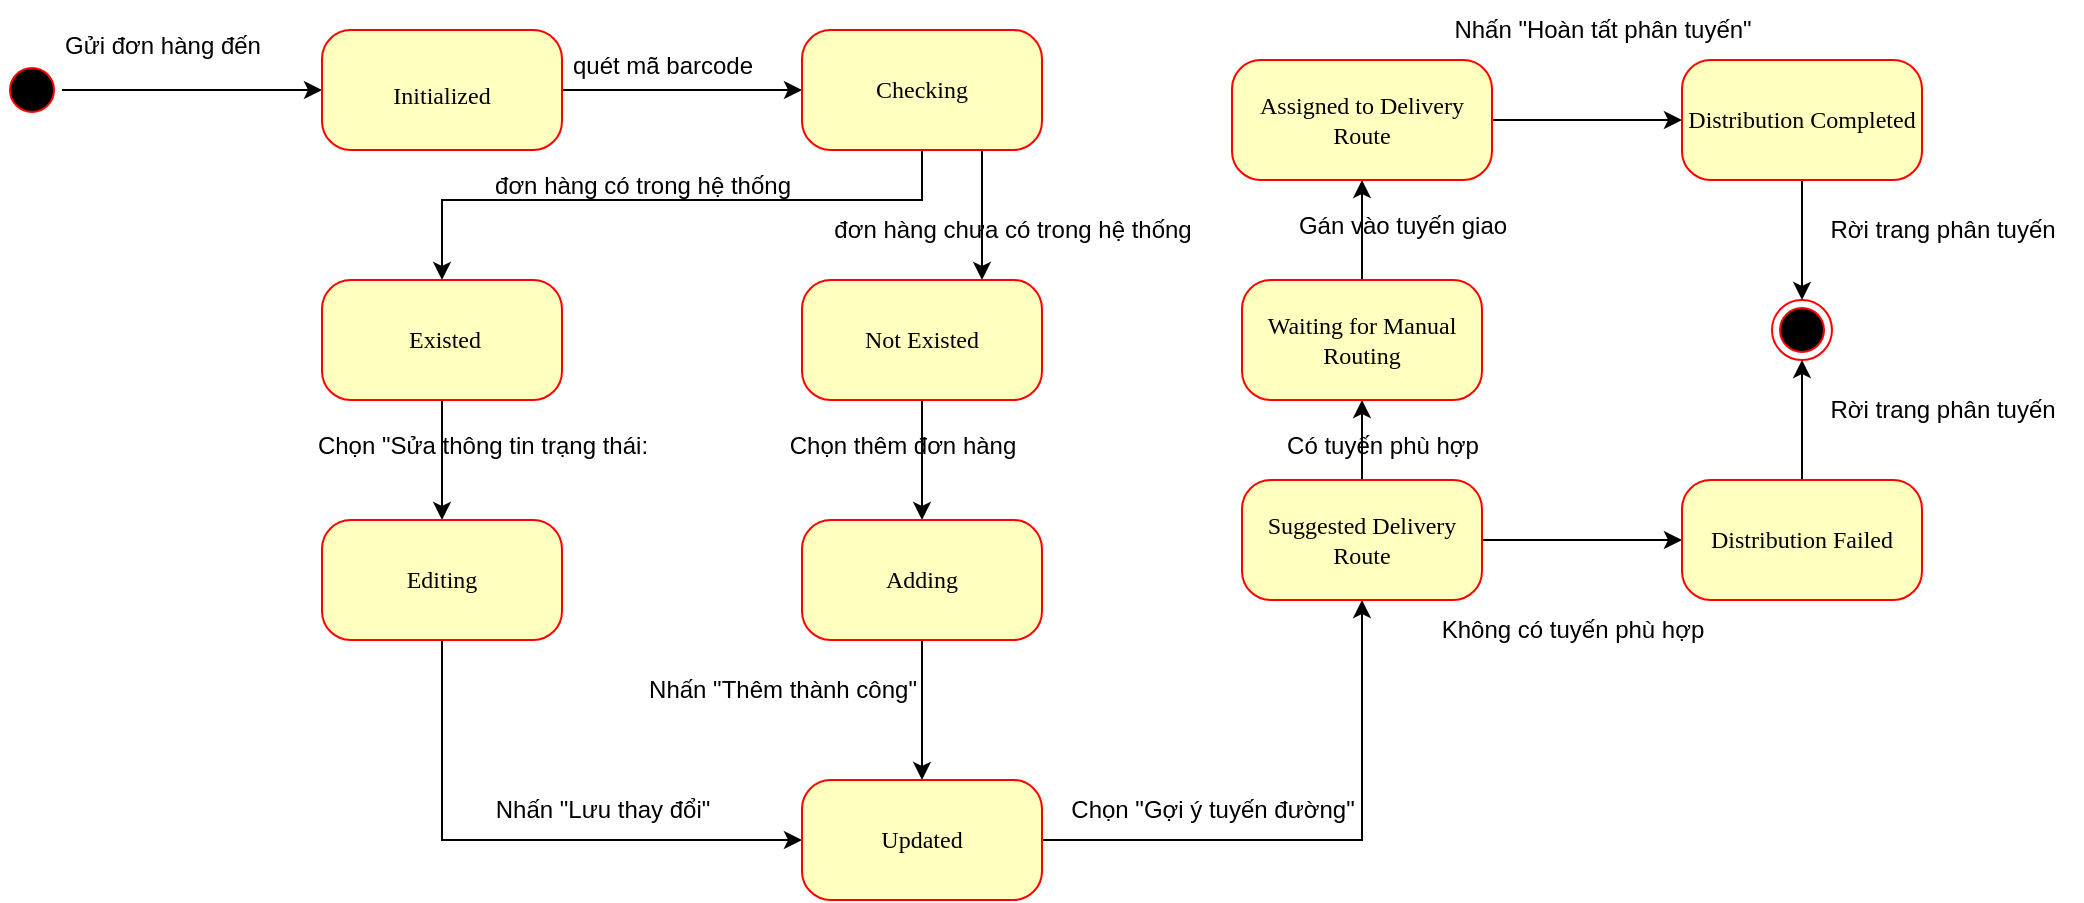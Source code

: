 <mxfile version="27.0.9">
  <diagram name="Page-1" id="58cdce13-f638-feb5-8d6f-7d28b1aa9fa0">
    <mxGraphModel grid="1" page="1" gridSize="10" guides="1" tooltips="1" connect="1" arrows="1" fold="1" pageScale="1" pageWidth="1100" pageHeight="850" background="none" math="0" shadow="0">
      <root>
        <mxCell id="0" />
        <mxCell id="1" parent="0" />
        <mxCell id="jCwtEKRIqpZGqPLr1w9s-43" style="edgeStyle=orthogonalEdgeStyle;rounded=0;orthogonalLoop=1;jettySize=auto;html=1;entryX=0;entryY=0.5;entryDx=0;entryDy=0;" edge="1" parent="1" source="jCwtEKRIqpZGqPLr1w9s-1" target="jCwtEKRIqpZGqPLr1w9s-3">
          <mxGeometry relative="1" as="geometry" />
        </mxCell>
        <mxCell id="jCwtEKRIqpZGqPLr1w9s-1" value="" style="ellipse;html=1;shape=startState;fillColor=#000000;strokeColor=#ff0000;rounded=1;shadow=0;comic=0;labelBackgroundColor=none;fontFamily=Verdana;fontSize=12;fontColor=#000000;align=center;direction=south;" vertex="1" parent="1">
          <mxGeometry x="130" y="50" width="30" height="30" as="geometry" />
        </mxCell>
        <mxCell id="jCwtEKRIqpZGqPLr1w9s-45" style="edgeStyle=orthogonalEdgeStyle;rounded=0;orthogonalLoop=1;jettySize=auto;html=1;entryX=0;entryY=0.5;entryDx=0;entryDy=0;" edge="1" parent="1" source="jCwtEKRIqpZGqPLr1w9s-3" target="jCwtEKRIqpZGqPLr1w9s-10">
          <mxGeometry relative="1" as="geometry" />
        </mxCell>
        <mxCell id="jCwtEKRIqpZGqPLr1w9s-3" value="&lt;table&gt;&lt;tbody&gt;&lt;tr&gt;&lt;td data-end=&quot;425&quot; data-start=&quot;384&quot; data-col-size=&quot;sm&quot;&gt;&lt;strong data-end=&quot;398&quot; data-start=&quot;386&quot;&gt;&lt;/strong&gt;&lt;/td&gt;&lt;/tr&gt;&lt;/tbody&gt;&lt;/table&gt;&lt;table&gt;&lt;tbody&gt;&lt;tr&gt;&lt;td data-end=&quot;468&quot; data-start=&quot;425&quot; data-col-size=&quot;sm&quot;&gt;&lt;span data-end=&quot;442&quot; data-start=&quot;427&quot;&gt;Initialized&lt;/span&gt;&lt;/td&gt;&lt;/tr&gt;&lt;/tbody&gt;&lt;/table&gt;" style="rounded=1;whiteSpace=wrap;html=1;arcSize=24;fillColor=#ffffc0;strokeColor=#ff0000;shadow=0;comic=0;labelBackgroundColor=none;fontFamily=Verdana;fontSize=12;fontColor=#000000;align=center;" vertex="1" parent="1">
          <mxGeometry x="290" y="35" width="120" height="60" as="geometry" />
        </mxCell>
        <mxCell id="jCwtEKRIqpZGqPLr1w9s-49" style="edgeStyle=orthogonalEdgeStyle;rounded=0;orthogonalLoop=1;jettySize=auto;html=1;entryX=0.5;entryY=0;entryDx=0;entryDy=0;" edge="1" parent="1" source="jCwtEKRIqpZGqPLr1w9s-4" target="jCwtEKRIqpZGqPLr1w9s-29">
          <mxGeometry relative="1" as="geometry" />
        </mxCell>
        <mxCell id="jCwtEKRIqpZGqPLr1w9s-4" value="&amp;nbsp;Existed" style="rounded=1;whiteSpace=wrap;html=1;arcSize=24;fillColor=#ffffc0;strokeColor=#ff0000;shadow=0;comic=0;labelBackgroundColor=none;fontFamily=Verdana;fontSize=12;fontColor=#000000;align=center;" vertex="1" parent="1">
          <mxGeometry x="290" y="160" width="120" height="60" as="geometry" />
        </mxCell>
        <mxCell id="jCwtEKRIqpZGqPLr1w9s-50" value="" style="edgeStyle=orthogonalEdgeStyle;rounded=0;orthogonalLoop=1;jettySize=auto;html=1;" edge="1" parent="1" source="jCwtEKRIqpZGqPLr1w9s-6" target="jCwtEKRIqpZGqPLr1w9s-30">
          <mxGeometry relative="1" as="geometry" />
        </mxCell>
        <mxCell id="jCwtEKRIqpZGqPLr1w9s-6" value="Not Existed" style="rounded=1;whiteSpace=wrap;html=1;arcSize=24;fillColor=#ffffc0;strokeColor=#ff0000;shadow=0;comic=0;labelBackgroundColor=none;fontFamily=Verdana;fontSize=12;fontColor=#000000;align=center;" vertex="1" parent="1">
          <mxGeometry x="530" y="160" width="120" height="60" as="geometry" />
        </mxCell>
        <mxCell id="jCwtEKRIqpZGqPLr1w9s-7" value="" style="ellipse;html=1;shape=endState;fillColor=#000000;strokeColor=#ff0000;" vertex="1" parent="1">
          <mxGeometry x="1015" y="170" width="30" height="30" as="geometry" />
        </mxCell>
        <mxCell id="jCwtEKRIqpZGqPLr1w9s-47" style="edgeStyle=orthogonalEdgeStyle;rounded=0;orthogonalLoop=1;jettySize=auto;html=1;" edge="1" parent="1" source="jCwtEKRIqpZGqPLr1w9s-10">
          <mxGeometry relative="1" as="geometry">
            <mxPoint x="620" y="160" as="targetPoint" />
            <Array as="points">
              <mxPoint x="620" y="160" />
            </Array>
          </mxGeometry>
        </mxCell>
        <mxCell id="jCwtEKRIqpZGqPLr1w9s-48" style="edgeStyle=orthogonalEdgeStyle;rounded=0;orthogonalLoop=1;jettySize=auto;html=1;" edge="1" parent="1" source="jCwtEKRIqpZGqPLr1w9s-10" target="jCwtEKRIqpZGqPLr1w9s-4">
          <mxGeometry relative="1" as="geometry">
            <Array as="points">
              <mxPoint x="590" y="120" />
              <mxPoint x="350" y="120" />
            </Array>
          </mxGeometry>
        </mxCell>
        <mxCell id="jCwtEKRIqpZGqPLr1w9s-10" value="Checking" style="rounded=1;whiteSpace=wrap;html=1;arcSize=24;fillColor=#ffffc0;strokeColor=#ff0000;shadow=0;comic=0;labelBackgroundColor=none;fontFamily=Verdana;fontSize=12;fontColor=#000000;align=center;" vertex="1" parent="1">
          <mxGeometry x="530" y="35" width="120" height="60" as="geometry" />
        </mxCell>
        <mxCell id="jCwtEKRIqpZGqPLr1w9s-60" style="edgeStyle=orthogonalEdgeStyle;rounded=0;orthogonalLoop=1;jettySize=auto;html=1;entryX=0;entryY=0.5;entryDx=0;entryDy=0;" edge="1" parent="1" source="jCwtEKRIqpZGqPLr1w9s-29" target="jCwtEKRIqpZGqPLr1w9s-31">
          <mxGeometry relative="1" as="geometry">
            <Array as="points">
              <mxPoint x="350" y="440" />
            </Array>
          </mxGeometry>
        </mxCell>
        <mxCell id="jCwtEKRIqpZGqPLr1w9s-29" value="Editing" style="rounded=1;whiteSpace=wrap;html=1;arcSize=24;fillColor=#ffffc0;strokeColor=#ff0000;shadow=0;comic=0;labelBackgroundColor=none;fontFamily=Verdana;fontSize=12;fontColor=#000000;align=center;" vertex="1" parent="1">
          <mxGeometry x="290" y="280" width="120" height="60" as="geometry" />
        </mxCell>
        <mxCell id="jCwtEKRIqpZGqPLr1w9s-51" value="" style="edgeStyle=orthogonalEdgeStyle;rounded=0;orthogonalLoop=1;jettySize=auto;html=1;" edge="1" parent="1" source="jCwtEKRIqpZGqPLr1w9s-30" target="jCwtEKRIqpZGqPLr1w9s-31">
          <mxGeometry relative="1" as="geometry" />
        </mxCell>
        <mxCell id="jCwtEKRIqpZGqPLr1w9s-30" value="Adding" style="rounded=1;whiteSpace=wrap;html=1;arcSize=24;fillColor=#ffffc0;strokeColor=#ff0000;shadow=0;comic=0;labelBackgroundColor=none;fontFamily=Verdana;fontSize=12;fontColor=#000000;align=center;" vertex="1" parent="1">
          <mxGeometry x="530" y="280" width="120" height="60" as="geometry" />
        </mxCell>
        <mxCell id="jCwtEKRIqpZGqPLr1w9s-52" style="edgeStyle=orthogonalEdgeStyle;rounded=0;orthogonalLoop=1;jettySize=auto;html=1;entryX=0.5;entryY=1;entryDx=0;entryDy=0;" edge="1" parent="1" source="jCwtEKRIqpZGqPLr1w9s-31" target="jCwtEKRIqpZGqPLr1w9s-36">
          <mxGeometry relative="1" as="geometry" />
        </mxCell>
        <mxCell id="jCwtEKRIqpZGqPLr1w9s-31" value=" Updated" style="rounded=1;whiteSpace=wrap;html=1;arcSize=24;fillColor=#ffffc0;strokeColor=#ff0000;shadow=0;comic=0;labelBackgroundColor=none;fontFamily=Verdana;fontSize=12;fontColor=#000000;align=center;" vertex="1" parent="1">
          <mxGeometry x="530" y="410" width="120" height="60" as="geometry" />
        </mxCell>
        <mxCell id="jCwtEKRIqpZGqPLr1w9s-53" value="" style="edgeStyle=orthogonalEdgeStyle;rounded=0;orthogonalLoop=1;jettySize=auto;html=1;" edge="1" parent="1" source="jCwtEKRIqpZGqPLr1w9s-36" target="jCwtEKRIqpZGqPLr1w9s-37">
          <mxGeometry relative="1" as="geometry" />
        </mxCell>
        <mxCell id="jCwtEKRIqpZGqPLr1w9s-57" value="" style="edgeStyle=orthogonalEdgeStyle;rounded=0;orthogonalLoop=1;jettySize=auto;html=1;" edge="1" parent="1" source="jCwtEKRIqpZGqPLr1w9s-36" target="jCwtEKRIqpZGqPLr1w9s-40">
          <mxGeometry relative="1" as="geometry" />
        </mxCell>
        <mxCell id="jCwtEKRIqpZGqPLr1w9s-36" value="Suggested Delivery Route" style="rounded=1;whiteSpace=wrap;html=1;arcSize=24;fillColor=#ffffc0;strokeColor=#ff0000;shadow=0;comic=0;labelBackgroundColor=none;fontFamily=Verdana;fontSize=12;fontColor=#000000;align=center;" vertex="1" parent="1">
          <mxGeometry x="750" y="260" width="120" height="60" as="geometry" />
        </mxCell>
        <mxCell id="jCwtEKRIqpZGqPLr1w9s-54" value="" style="edgeStyle=orthogonalEdgeStyle;rounded=0;orthogonalLoop=1;jettySize=auto;html=1;" edge="1" parent="1" source="jCwtEKRIqpZGqPLr1w9s-37" target="jCwtEKRIqpZGqPLr1w9s-41">
          <mxGeometry relative="1" as="geometry" />
        </mxCell>
        <mxCell id="jCwtEKRIqpZGqPLr1w9s-37" value="Waiting for Manual Routing" style="rounded=1;whiteSpace=wrap;html=1;arcSize=24;fillColor=#ffffc0;strokeColor=#ff0000;shadow=0;comic=0;labelBackgroundColor=none;fontFamily=Verdana;fontSize=12;fontColor=#000000;align=center;" vertex="1" parent="1">
          <mxGeometry x="750" y="160" width="120" height="60" as="geometry" />
        </mxCell>
        <mxCell id="jCwtEKRIqpZGqPLr1w9s-56" value="" style="edgeStyle=orthogonalEdgeStyle;rounded=0;orthogonalLoop=1;jettySize=auto;html=1;" edge="1" parent="1" source="jCwtEKRIqpZGqPLr1w9s-39" target="jCwtEKRIqpZGqPLr1w9s-7">
          <mxGeometry relative="1" as="geometry" />
        </mxCell>
        <mxCell id="jCwtEKRIqpZGqPLr1w9s-39" value="Distribution Completed" style="rounded=1;whiteSpace=wrap;html=1;arcSize=24;fillColor=#ffffc0;strokeColor=#ff0000;shadow=0;comic=0;labelBackgroundColor=none;fontFamily=Verdana;fontSize=12;fontColor=#000000;align=center;" vertex="1" parent="1">
          <mxGeometry x="970" y="50" width="120" height="60" as="geometry" />
        </mxCell>
        <mxCell id="jCwtEKRIqpZGqPLr1w9s-58" value="" style="edgeStyle=orthogonalEdgeStyle;rounded=0;orthogonalLoop=1;jettySize=auto;html=1;" edge="1" parent="1" source="jCwtEKRIqpZGqPLr1w9s-40" target="jCwtEKRIqpZGqPLr1w9s-7">
          <mxGeometry relative="1" as="geometry" />
        </mxCell>
        <mxCell id="jCwtEKRIqpZGqPLr1w9s-40" value="Distribution Failed" style="rounded=1;whiteSpace=wrap;html=1;arcSize=24;fillColor=#ffffc0;strokeColor=#ff0000;shadow=0;comic=0;labelBackgroundColor=none;fontFamily=Verdana;fontSize=12;fontColor=#000000;align=center;" vertex="1" parent="1">
          <mxGeometry x="970" y="260" width="120" height="60" as="geometry" />
        </mxCell>
        <mxCell id="jCwtEKRIqpZGqPLr1w9s-55" value="" style="edgeStyle=orthogonalEdgeStyle;rounded=0;orthogonalLoop=1;jettySize=auto;html=1;" edge="1" parent="1" source="jCwtEKRIqpZGqPLr1w9s-41" target="jCwtEKRIqpZGqPLr1w9s-39">
          <mxGeometry relative="1" as="geometry" />
        </mxCell>
        <mxCell id="jCwtEKRIqpZGqPLr1w9s-41" value="Assigned to Delivery Route" style="rounded=1;whiteSpace=wrap;html=1;arcSize=24;fillColor=#ffffc0;strokeColor=#ff0000;shadow=0;comic=0;labelBackgroundColor=none;fontFamily=Verdana;fontSize=12;fontColor=#000000;align=center;" vertex="1" parent="1">
          <mxGeometry x="745" y="50" width="130" height="60" as="geometry" />
        </mxCell>
        <mxCell id="jCwtEKRIqpZGqPLr1w9s-44" value="Gửi đơn hàng đến" style="text;html=1;align=center;verticalAlign=middle;resizable=0;points=[];autosize=1;strokeColor=none;fillColor=none;" vertex="1" parent="1">
          <mxGeometry x="150" y="28" width="120" height="30" as="geometry" />
        </mxCell>
        <mxCell id="jCwtEKRIqpZGqPLr1w9s-46" value="quét mã barcode" style="text;html=1;align=center;verticalAlign=middle;resizable=0;points=[];autosize=1;strokeColor=none;fillColor=none;" vertex="1" parent="1">
          <mxGeometry x="405" y="38" width="110" height="30" as="geometry" />
        </mxCell>
        <mxCell id="jCwtEKRIqpZGqPLr1w9s-61" value="đơn hàng có trong hệ thống" style="text;html=1;align=center;verticalAlign=middle;resizable=0;points=[];autosize=1;strokeColor=none;fillColor=none;" vertex="1" parent="1">
          <mxGeometry x="365" y="98" width="170" height="30" as="geometry" />
        </mxCell>
        <mxCell id="jCwtEKRIqpZGqPLr1w9s-62" value="đơn hàng chưa có trong hệ thống" style="text;html=1;align=center;verticalAlign=middle;resizable=0;points=[];autosize=1;strokeColor=none;fillColor=none;" vertex="1" parent="1">
          <mxGeometry x="535" y="120" width="200" height="30" as="geometry" />
        </mxCell>
        <mxCell id="jCwtEKRIqpZGqPLr1w9s-63" value="Nhấn &quot;Lưu thay đổi&quot;" style="text;html=1;align=center;verticalAlign=middle;resizable=0;points=[];autosize=1;strokeColor=none;fillColor=none;" vertex="1" parent="1">
          <mxGeometry x="365" y="410" width="130" height="30" as="geometry" />
        </mxCell>
        <mxCell id="jCwtEKRIqpZGqPLr1w9s-64" value="Nhấn &quot;Thêm thành công&quot;" style="text;html=1;align=center;verticalAlign=middle;resizable=0;points=[];autosize=1;strokeColor=none;fillColor=none;" vertex="1" parent="1">
          <mxGeometry x="440" y="350" width="160" height="30" as="geometry" />
        </mxCell>
        <mxCell id="jCwtEKRIqpZGqPLr1w9s-65" value="Chọn &quot;Sửa thông tin trạng thái:" style="text;html=1;align=center;verticalAlign=middle;resizable=0;points=[];autosize=1;strokeColor=none;fillColor=none;" vertex="1" parent="1">
          <mxGeometry x="275" y="228" width="190" height="30" as="geometry" />
        </mxCell>
        <mxCell id="jCwtEKRIqpZGqPLr1w9s-66" value="Chọn thêm đơn hàng" style="text;html=1;align=center;verticalAlign=middle;resizable=0;points=[];autosize=1;strokeColor=none;fillColor=none;" vertex="1" parent="1">
          <mxGeometry x="510" y="228" width="140" height="30" as="geometry" />
        </mxCell>
        <mxCell id="jCwtEKRIqpZGqPLr1w9s-67" value="Chọn &quot;Gợi ý tuyến đường&quot;" style="text;html=1;align=center;verticalAlign=middle;resizable=0;points=[];autosize=1;strokeColor=none;fillColor=none;" vertex="1" parent="1">
          <mxGeometry x="650" y="410" width="170" height="30" as="geometry" />
        </mxCell>
        <mxCell id="jCwtEKRIqpZGqPLr1w9s-68" value="Không có tuyến phù hợp" style="text;html=1;align=center;verticalAlign=middle;resizable=0;points=[];autosize=1;strokeColor=none;fillColor=none;" vertex="1" parent="1">
          <mxGeometry x="840" y="320" width="150" height="30" as="geometry" />
        </mxCell>
        <mxCell id="jCwtEKRIqpZGqPLr1w9s-70" value="Có tuyến phù hợp" style="text;html=1;align=center;verticalAlign=middle;resizable=0;points=[];autosize=1;strokeColor=none;fillColor=none;" vertex="1" parent="1">
          <mxGeometry x="760" y="228" width="120" height="30" as="geometry" />
        </mxCell>
        <mxCell id="jCwtEKRIqpZGqPLr1w9s-71" value="Gán vào tuyến giao" style="text;html=1;align=center;verticalAlign=middle;resizable=0;points=[];autosize=1;strokeColor=none;fillColor=none;" vertex="1" parent="1">
          <mxGeometry x="765" y="118" width="130" height="30" as="geometry" />
        </mxCell>
        <mxCell id="jCwtEKRIqpZGqPLr1w9s-72" value="Nhấn &quot;Hoàn tất phân tuyến&quot;" style="text;html=1;align=center;verticalAlign=middle;resizable=0;points=[];autosize=1;strokeColor=none;fillColor=none;" vertex="1" parent="1">
          <mxGeometry x="845" y="20" width="170" height="30" as="geometry" />
        </mxCell>
        <mxCell id="jCwtEKRIqpZGqPLr1w9s-73" value="Rời trang phân tuyến" style="text;html=1;align=center;verticalAlign=middle;resizable=0;points=[];autosize=1;strokeColor=none;fillColor=none;" vertex="1" parent="1">
          <mxGeometry x="1030" y="120" width="140" height="30" as="geometry" />
        </mxCell>
        <mxCell id="jCwtEKRIqpZGqPLr1w9s-74" value="Rời trang phân tuyến" style="text;html=1;align=center;verticalAlign=middle;resizable=0;points=[];autosize=1;strokeColor=none;fillColor=none;" vertex="1" parent="1">
          <mxGeometry x="1030" y="210" width="140" height="30" as="geometry" />
        </mxCell>
      </root>
    </mxGraphModel>
  </diagram>
</mxfile>
